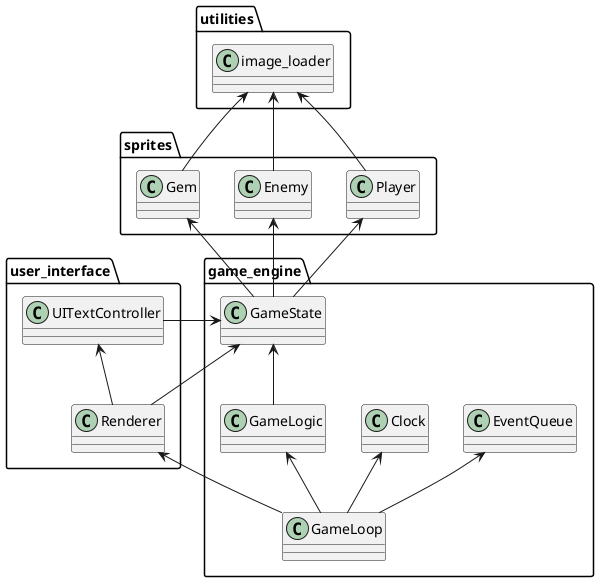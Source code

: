 @startuml
' Packages
package "sprites" {
        class "Player"
        class "Enemy"
        class "Gem"
}

package "game_engine" {
        class "GameLoop"
        class "EventQueue"
        class "Clock"
        class "GameState"
        class "GameLogic"
}

package "utilities" {
        class "image_loader"
}

package "user_interface" {
        class "Renderer"
        class "UITextController"
}

' Relationships
image_loader <-- Player
image_loader <-- Enemy
image_loader <-- Gem
Player <-- GameState
Enemy <-- GameState
Gem <-- GameState
GameState <-- GameLogic
GameLogic <-- GameLoop
Clock <-- GameLoop
GameState <-- UITextController
UITextController <-- Renderer
GameState <-- Renderer
Renderer <-- GameLoop
EventQueue <-- GameLoop


@enduml
